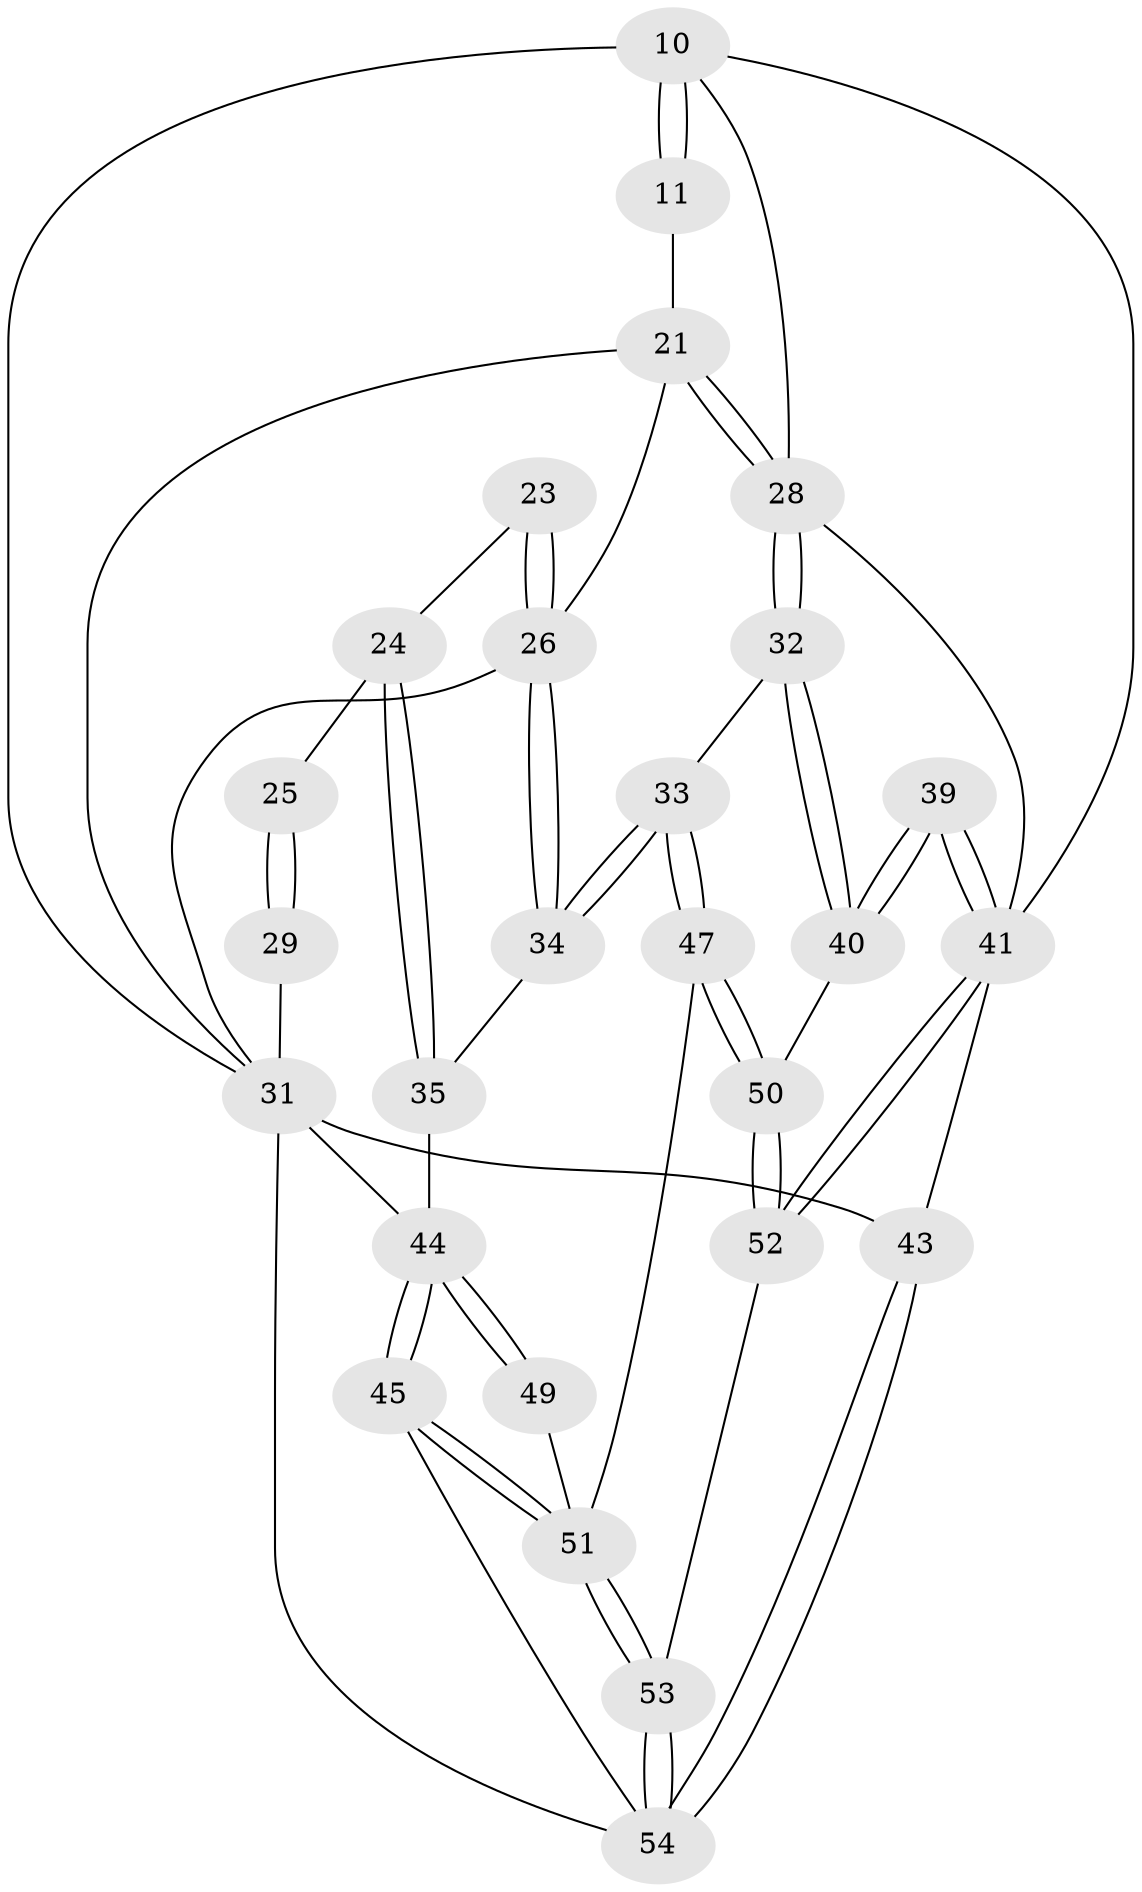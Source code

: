 // original degree distribution, {3: 0.037037037037037035, 5: 0.5185185185185185, 6: 0.2037037037037037, 4: 0.24074074074074073}
// Generated by graph-tools (version 1.1) at 2025/00/03/09/25 05:00:27]
// undirected, 27 vertices, 65 edges
graph export_dot {
graph [start="1"]
  node [color=gray90,style=filled];
  10 [pos="+0.7209852445288577+0.24592076620102807",super="+6"];
  11 [pos="+0.7066478134917202+0.23909297519218495"];
  21 [pos="+0.5249324588032925+0.3355905936190023",super="+17"];
  23 [pos="+0.3964926890492351+0.3708360531870163"];
  24 [pos="+0.31424066775477905+0.42099632315992586"];
  25 [pos="+0.28944851578810776+0.411129149806709"];
  26 [pos="+0.46015595393034836+0.4046790815543374",super="+22+20"];
  28 [pos="+0.7143030645425048+0.5072060505846341",super="+27"];
  29 [pos="+0.1700003449702261+0.37244858584904234",super="+16+15"];
  31 [pos="+0+0.34135315271659483",super="+30+18"];
  32 [pos="+0.6681465696484159+0.5808641632733332"];
  33 [pos="+0.6409415722155526+0.579394238304555"];
  34 [pos="+0.4770584060621854+0.5014525177664477"];
  35 [pos="+0.3321218915765318+0.586390236794805"];
  39 [pos="+1+0.9100781644776502"];
  40 [pos="+0.7450924704107932+0.7572011515079886"];
  41 [pos="+1+1",super="+3+38"];
  43 [pos="+0+1",super="+5"];
  44 [pos="+0.007085533522620973+0.7389249437752865",super="+37+36"];
  45 [pos="+0+0.7785285126080816"];
  47 [pos="+0.4404518531045537+0.7324226720114986"];
  49 [pos="+0.3074832435194894+0.6371120000534526"];
  50 [pos="+0.6103083376377534+0.8755366891712829"];
  51 [pos="+0.2591041789674623+0.9007257323302625",super="+48"];
  52 [pos="+0.4998773143855991+1"];
  53 [pos="+0.33655733030873886+1"];
  54 [pos="+0.25307468137925704+1",super="+46+42"];
  10 -- 11 [weight=2];
  10 -- 11;
  10 -- 41;
  10 -- 31;
  10 -- 28;
  11 -- 21;
  21 -- 28;
  21 -- 28;
  21 -- 26;
  21 -- 31;
  23 -- 24;
  23 -- 26 [weight=2];
  23 -- 26;
  24 -- 25;
  24 -- 35;
  24 -- 35;
  25 -- 29 [weight=2];
  25 -- 29;
  26 -- 34;
  26 -- 34;
  26 -- 31 [weight=2];
  28 -- 32;
  28 -- 32;
  28 -- 41;
  29 -- 31 [weight=3];
  31 -- 54;
  31 -- 43 [weight=2];
  31 -- 44;
  32 -- 33;
  32 -- 40;
  32 -- 40;
  33 -- 34;
  33 -- 34;
  33 -- 47;
  33 -- 47;
  34 -- 35;
  35 -- 44;
  39 -- 40;
  39 -- 40;
  39 -- 41 [weight=2];
  39 -- 41;
  40 -- 50;
  41 -- 52;
  41 -- 52;
  41 -- 43 [weight=2];
  43 -- 54 [weight=2];
  43 -- 54;
  44 -- 45;
  44 -- 45;
  44 -- 49 [weight=2];
  44 -- 49;
  45 -- 51;
  45 -- 51;
  45 -- 54;
  47 -- 50;
  47 -- 50;
  47 -- 51;
  49 -- 51;
  50 -- 52;
  50 -- 52;
  51 -- 53;
  51 -- 53;
  52 -- 53;
  53 -- 54;
  53 -- 54;
}
